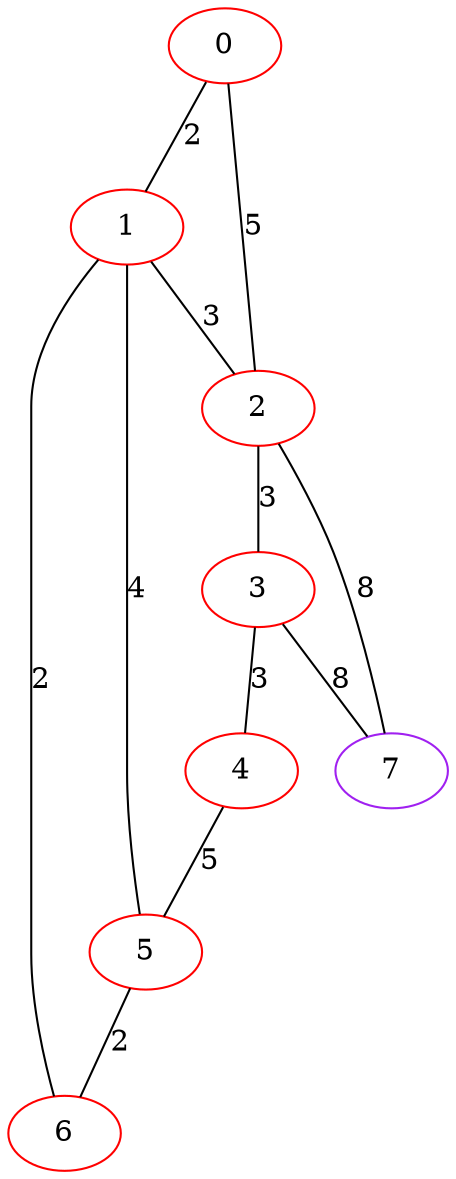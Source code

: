 graph "" {
0 [color=red, weight=1];
1 [color=red, weight=1];
2 [color=red, weight=1];
3 [color=red, weight=1];
4 [color=red, weight=1];
5 [color=red, weight=1];
6 [color=red, weight=1];
7 [color=purple, weight=4];
0 -- 1  [key=0, label=2];
0 -- 2  [key=0, label=5];
1 -- 2  [key=0, label=3];
1 -- 5  [key=0, label=4];
1 -- 6  [key=0, label=2];
2 -- 3  [key=0, label=3];
2 -- 7  [key=0, label=8];
3 -- 4  [key=0, label=3];
3 -- 7  [key=0, label=8];
4 -- 5  [key=0, label=5];
5 -- 6  [key=0, label=2];
}
